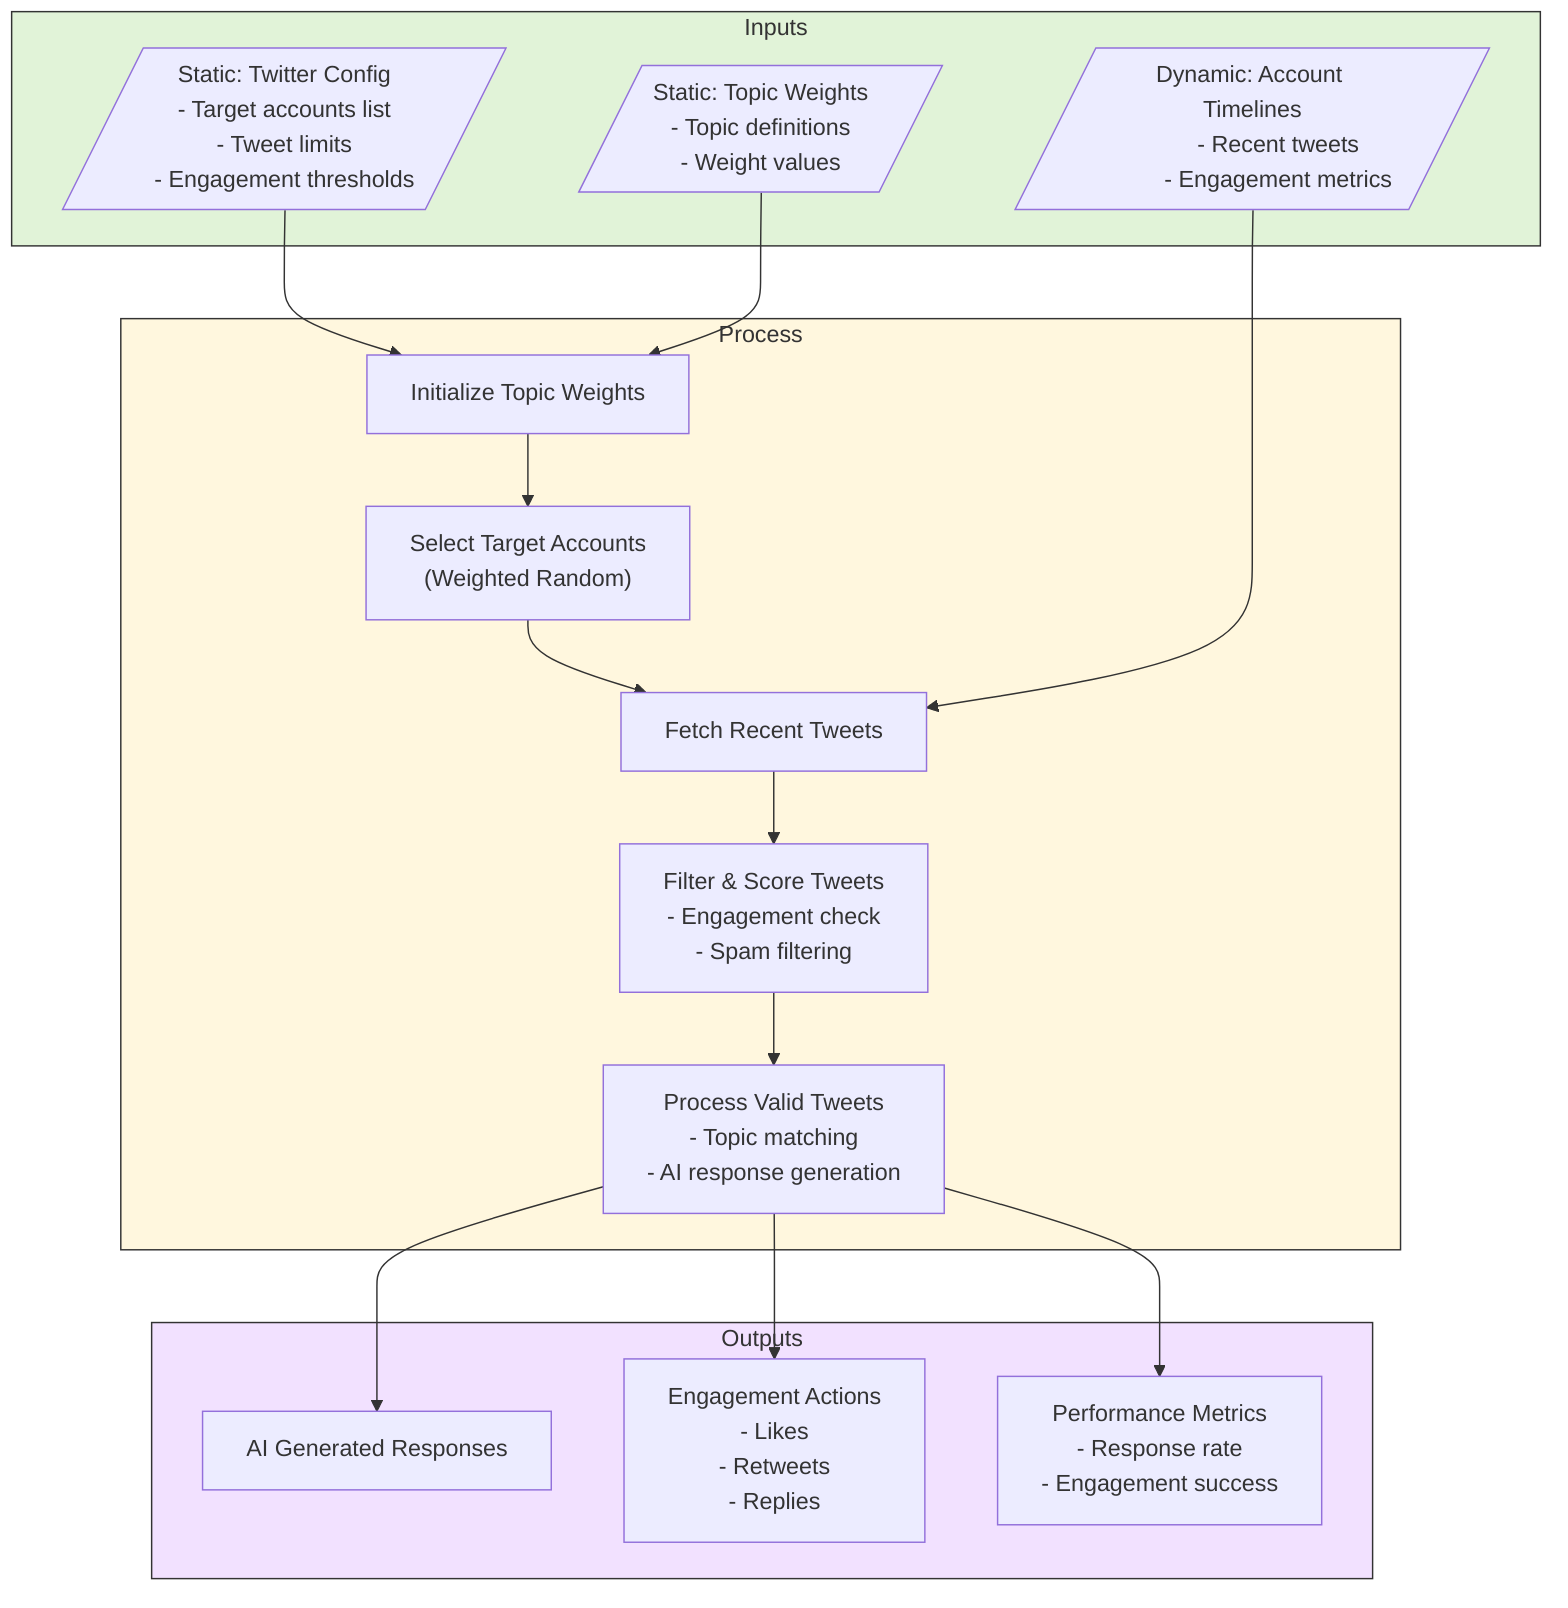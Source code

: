 graph TB
    subgraph Inputs
        config[/"Static: Twitter Config
        - Target accounts list
        - Tweet limits
        - Engagement thresholds"/]
        topics[/"Static: Topic Weights
        - Topic definitions
        - Weight values"/]
        timeline[/"Dynamic: Account Timelines
        - Recent tweets
        - Engagement metrics"/]
    end

    subgraph Process
        init["Initialize Topic Weights"]
        select["Select Target Accounts
        (Weighted Random)"]
        fetch["Fetch Recent Tweets"]
        filter["Filter & Score Tweets
        - Engagement check
        - Spam filtering"]
        process["Process Valid Tweets
        - Topic matching
        - AI response generation"]
    end

    subgraph Outputs
        responses["AI Generated Responses"]
        engagement["Engagement Actions
        - Likes
        - Retweets
        - Replies"]
        metrics["Performance Metrics
        - Response rate
        - Engagement success"]
    end

    config --> init
    topics --> init
    init --> select
    select --> fetch
    timeline --> fetch
    fetch --> filter
    filter --> process
    process --> responses
    process --> engagement
    process --> metrics

    style Inputs fill:#e1f3d8,stroke:#333,stroke-width:1px
    style Process fill:#fff7de,stroke:#333,stroke-width:1px
    style Outputs fill:#f2e1ff,stroke:#333,stroke-width:1px